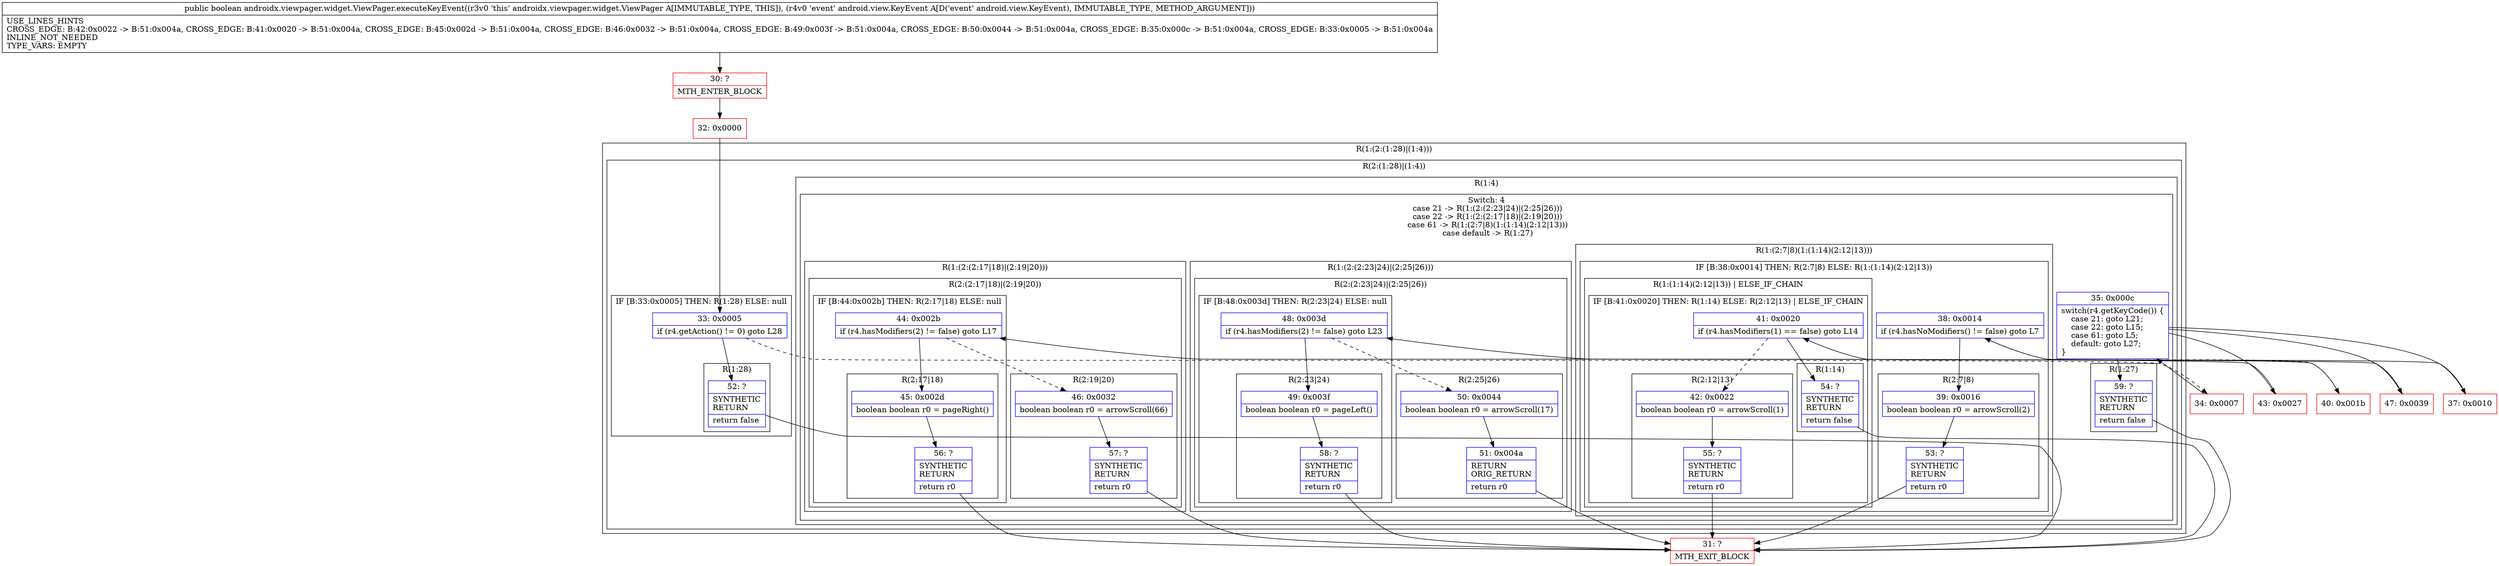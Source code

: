 digraph "CFG forandroidx.viewpager.widget.ViewPager.executeKeyEvent(Landroid\/view\/KeyEvent;)Z" {
subgraph cluster_Region_1495392580 {
label = "R(1:(2:(1:28)|(1:4)))";
node [shape=record,color=blue];
subgraph cluster_Region_1222896289 {
label = "R(2:(1:28)|(1:4))";
node [shape=record,color=blue];
subgraph cluster_IfRegion_377562934 {
label = "IF [B:33:0x0005] THEN: R(1:28) ELSE: null";
node [shape=record,color=blue];
Node_33 [shape=record,label="{33\:\ 0x0005|if (r4.getAction() != 0) goto L28\l}"];
subgraph cluster_Region_186484398 {
label = "R(1:28)";
node [shape=record,color=blue];
Node_52 [shape=record,label="{52\:\ ?|SYNTHETIC\lRETURN\l|return false\l}"];
}
}
subgraph cluster_Region_1574989128 {
label = "R(1:4)";
node [shape=record,color=blue];
subgraph cluster_SwitchRegion_176235191 {
label = "Switch: 4
 case 21 -> R(1:(2:(2:23|24)|(2:25|26)))
 case 22 -> R(1:(2:(2:17|18)|(2:19|20)))
 case 61 -> R(1:(2:7|8)(1:(1:14)(2:12|13)))
 case default -> R(1:27)";
node [shape=record,color=blue];
Node_35 [shape=record,label="{35\:\ 0x000c|switch(r4.getKeyCode()) \{\l    case 21: goto L21;\l    case 22: goto L15;\l    case 61: goto L5;\l    default: goto L27;\l\}\l}"];
subgraph cluster_Region_354815046 {
label = "R(1:(2:(2:23|24)|(2:25|26)))";
node [shape=record,color=blue];
subgraph cluster_Region_1927925946 {
label = "R(2:(2:23|24)|(2:25|26))";
node [shape=record,color=blue];
subgraph cluster_IfRegion_750610818 {
label = "IF [B:48:0x003d] THEN: R(2:23|24) ELSE: null";
node [shape=record,color=blue];
Node_48 [shape=record,label="{48\:\ 0x003d|if (r4.hasModifiers(2) != false) goto L23\l}"];
subgraph cluster_Region_1712689644 {
label = "R(2:23|24)";
node [shape=record,color=blue];
Node_49 [shape=record,label="{49\:\ 0x003f|boolean boolean r0 = pageLeft()\l}"];
Node_58 [shape=record,label="{58\:\ ?|SYNTHETIC\lRETURN\l|return r0\l}"];
}
}
subgraph cluster_Region_1913641826 {
label = "R(2:25|26)";
node [shape=record,color=blue];
Node_50 [shape=record,label="{50\:\ 0x0044|boolean boolean r0 = arrowScroll(17)\l}"];
Node_51 [shape=record,label="{51\:\ 0x004a|RETURN\lORIG_RETURN\l|return r0\l}"];
}
}
}
subgraph cluster_Region_791306808 {
label = "R(1:(2:(2:17|18)|(2:19|20)))";
node [shape=record,color=blue];
subgraph cluster_Region_172695463 {
label = "R(2:(2:17|18)|(2:19|20))";
node [shape=record,color=blue];
subgraph cluster_IfRegion_916157012 {
label = "IF [B:44:0x002b] THEN: R(2:17|18) ELSE: null";
node [shape=record,color=blue];
Node_44 [shape=record,label="{44\:\ 0x002b|if (r4.hasModifiers(2) != false) goto L17\l}"];
subgraph cluster_Region_792847430 {
label = "R(2:17|18)";
node [shape=record,color=blue];
Node_45 [shape=record,label="{45\:\ 0x002d|boolean boolean r0 = pageRight()\l}"];
Node_56 [shape=record,label="{56\:\ ?|SYNTHETIC\lRETURN\l|return r0\l}"];
}
}
subgraph cluster_Region_747158599 {
label = "R(2:19|20)";
node [shape=record,color=blue];
Node_46 [shape=record,label="{46\:\ 0x0032|boolean boolean r0 = arrowScroll(66)\l}"];
Node_57 [shape=record,label="{57\:\ ?|SYNTHETIC\lRETURN\l|return r0\l}"];
}
}
}
subgraph cluster_Region_1907223676 {
label = "R(1:(2:7|8)(1:(1:14)(2:12|13)))";
node [shape=record,color=blue];
subgraph cluster_IfRegion_233470931 {
label = "IF [B:38:0x0014] THEN: R(2:7|8) ELSE: R(1:(1:14)(2:12|13))";
node [shape=record,color=blue];
Node_38 [shape=record,label="{38\:\ 0x0014|if (r4.hasNoModifiers() != false) goto L7\l}"];
subgraph cluster_Region_1766424953 {
label = "R(2:7|8)";
node [shape=record,color=blue];
Node_39 [shape=record,label="{39\:\ 0x0016|boolean boolean r0 = arrowScroll(2)\l}"];
Node_53 [shape=record,label="{53\:\ ?|SYNTHETIC\lRETURN\l|return r0\l}"];
}
subgraph cluster_Region_1594813422 {
label = "R(1:(1:14)(2:12|13)) | ELSE_IF_CHAIN\l";
node [shape=record,color=blue];
subgraph cluster_IfRegion_845822857 {
label = "IF [B:41:0x0020] THEN: R(1:14) ELSE: R(2:12|13) | ELSE_IF_CHAIN\l";
node [shape=record,color=blue];
Node_41 [shape=record,label="{41\:\ 0x0020|if (r4.hasModifiers(1) == false) goto L14\l}"];
subgraph cluster_Region_750452660 {
label = "R(1:14)";
node [shape=record,color=blue];
Node_54 [shape=record,label="{54\:\ ?|SYNTHETIC\lRETURN\l|return false\l}"];
}
subgraph cluster_Region_588905991 {
label = "R(2:12|13)";
node [shape=record,color=blue];
Node_42 [shape=record,label="{42\:\ 0x0022|boolean boolean r0 = arrowScroll(1)\l}"];
Node_55 [shape=record,label="{55\:\ ?|SYNTHETIC\lRETURN\l|return r0\l}"];
}
}
}
}
}
subgraph cluster_Region_1926245651 {
label = "R(1:27)";
node [shape=record,color=blue];
Node_59 [shape=record,label="{59\:\ ?|SYNTHETIC\lRETURN\l|return false\l}"];
}
}
}
}
}
Node_30 [shape=record,color=red,label="{30\:\ ?|MTH_ENTER_BLOCK\l}"];
Node_32 [shape=record,color=red,label="{32\:\ 0x0000}"];
Node_34 [shape=record,color=red,label="{34\:\ 0x0007}"];
Node_37 [shape=record,color=red,label="{37\:\ 0x0010}"];
Node_31 [shape=record,color=red,label="{31\:\ ?|MTH_EXIT_BLOCK\l}"];
Node_40 [shape=record,color=red,label="{40\:\ 0x001b}"];
Node_43 [shape=record,color=red,label="{43\:\ 0x0027}"];
Node_47 [shape=record,color=red,label="{47\:\ 0x0039}"];
MethodNode[shape=record,label="{public boolean androidx.viewpager.widget.ViewPager.executeKeyEvent((r3v0 'this' androidx.viewpager.widget.ViewPager A[IMMUTABLE_TYPE, THIS]), (r4v0 'event' android.view.KeyEvent A[D('event' android.view.KeyEvent), IMMUTABLE_TYPE, METHOD_ARGUMENT]))  | USE_LINES_HINTS\lCROSS_EDGE: B:42:0x0022 \-\> B:51:0x004a, CROSS_EDGE: B:41:0x0020 \-\> B:51:0x004a, CROSS_EDGE: B:45:0x002d \-\> B:51:0x004a, CROSS_EDGE: B:46:0x0032 \-\> B:51:0x004a, CROSS_EDGE: B:49:0x003f \-\> B:51:0x004a, CROSS_EDGE: B:50:0x0044 \-\> B:51:0x004a, CROSS_EDGE: B:35:0x000c \-\> B:51:0x004a, CROSS_EDGE: B:33:0x0005 \-\> B:51:0x004a\lINLINE_NOT_NEEDED\lTYPE_VARS: EMPTY\l}"];
MethodNode -> Node_30;Node_33 -> Node_34[style=dashed];
Node_33 -> Node_52;
Node_52 -> Node_31;
Node_35 -> Node_37;
Node_35 -> Node_43;
Node_35 -> Node_47;
Node_35 -> Node_59;
Node_48 -> Node_49;
Node_48 -> Node_50[style=dashed];
Node_49 -> Node_58;
Node_58 -> Node_31;
Node_50 -> Node_51;
Node_51 -> Node_31;
Node_44 -> Node_45;
Node_44 -> Node_46[style=dashed];
Node_45 -> Node_56;
Node_56 -> Node_31;
Node_46 -> Node_57;
Node_57 -> Node_31;
Node_38 -> Node_39;
Node_38 -> Node_40[style=dashed];
Node_39 -> Node_53;
Node_53 -> Node_31;
Node_41 -> Node_42[style=dashed];
Node_41 -> Node_54;
Node_54 -> Node_31;
Node_42 -> Node_55;
Node_55 -> Node_31;
Node_59 -> Node_31;
Node_30 -> Node_32;
Node_32 -> Node_33;
Node_34 -> Node_35;
Node_37 -> Node_38;
Node_40 -> Node_41;
Node_43 -> Node_44;
Node_47 -> Node_48;
}

